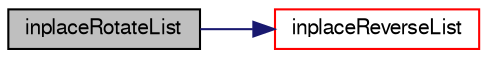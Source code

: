 digraph "inplaceRotateList"
{
  bgcolor="transparent";
  edge [fontname="FreeSans",fontsize="10",labelfontname="FreeSans",labelfontsize="10"];
  node [fontname="FreeSans",fontsize="10",shape=record];
  rankdir="LR";
  Node11825 [label="inplaceRotateList",height=0.2,width=0.4,color="black", fillcolor="grey75", style="filled", fontcolor="black"];
  Node11825 -> Node11826 [color="midnightblue",fontsize="10",style="solid",fontname="FreeSans"];
  Node11826 [label="inplaceReverseList",height=0.2,width=0.4,color="red",URL="$a21124.html#a34d0630aa91c673db369980044d0abf2",tooltip="Inplace reversal of a list using Swap. "];
}
